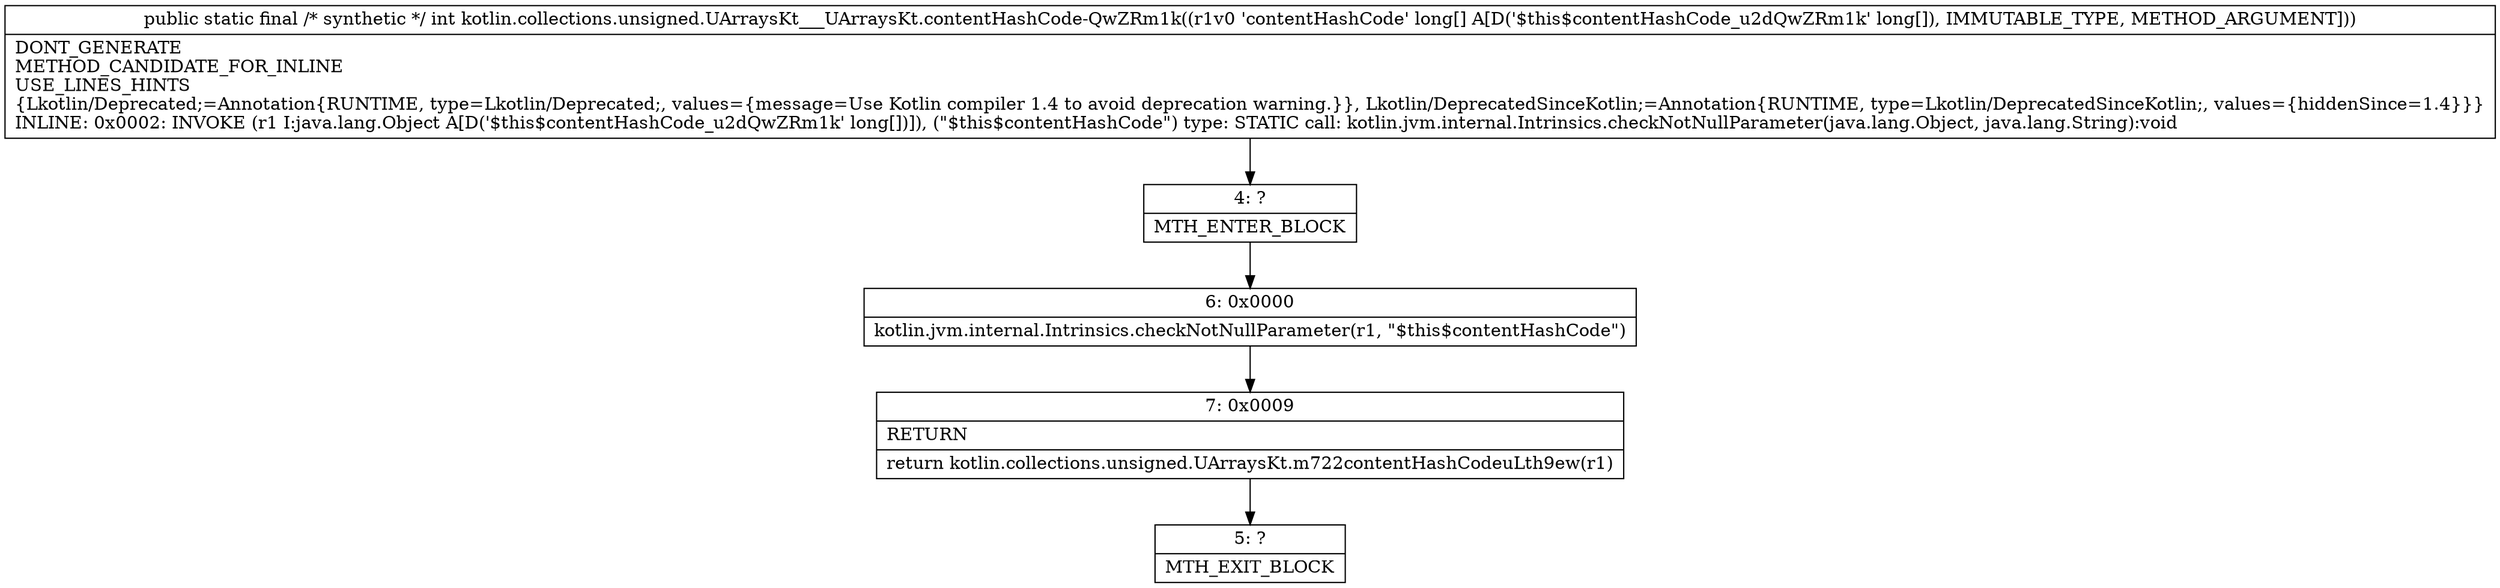 digraph "CFG forkotlin.collections.unsigned.UArraysKt___UArraysKt.contentHashCode\-QwZRm1k([J)I" {
Node_4 [shape=record,label="{4\:\ ?|MTH_ENTER_BLOCK\l}"];
Node_6 [shape=record,label="{6\:\ 0x0000|kotlin.jvm.internal.Intrinsics.checkNotNullParameter(r1, \"$this$contentHashCode\")\l}"];
Node_7 [shape=record,label="{7\:\ 0x0009|RETURN\l|return kotlin.collections.unsigned.UArraysKt.m722contentHashCodeuLth9ew(r1)\l}"];
Node_5 [shape=record,label="{5\:\ ?|MTH_EXIT_BLOCK\l}"];
MethodNode[shape=record,label="{public static final \/* synthetic *\/ int kotlin.collections.unsigned.UArraysKt___UArraysKt.contentHashCode\-QwZRm1k((r1v0 'contentHashCode' long[] A[D('$this$contentHashCode_u2dQwZRm1k' long[]), IMMUTABLE_TYPE, METHOD_ARGUMENT]))  | DONT_GENERATE\lMETHOD_CANDIDATE_FOR_INLINE\lUSE_LINES_HINTS\l\{Lkotlin\/Deprecated;=Annotation\{RUNTIME, type=Lkotlin\/Deprecated;, values=\{message=Use Kotlin compiler 1.4 to avoid deprecation warning.\}\}, Lkotlin\/DeprecatedSinceKotlin;=Annotation\{RUNTIME, type=Lkotlin\/DeprecatedSinceKotlin;, values=\{hiddenSince=1.4\}\}\}\lINLINE: 0x0002: INVOKE  (r1 I:java.lang.Object A[D('$this$contentHashCode_u2dQwZRm1k' long[])]), (\"$this$contentHashCode\") type: STATIC call: kotlin.jvm.internal.Intrinsics.checkNotNullParameter(java.lang.Object, java.lang.String):void\l}"];
MethodNode -> Node_4;Node_4 -> Node_6;
Node_6 -> Node_7;
Node_7 -> Node_5;
}

